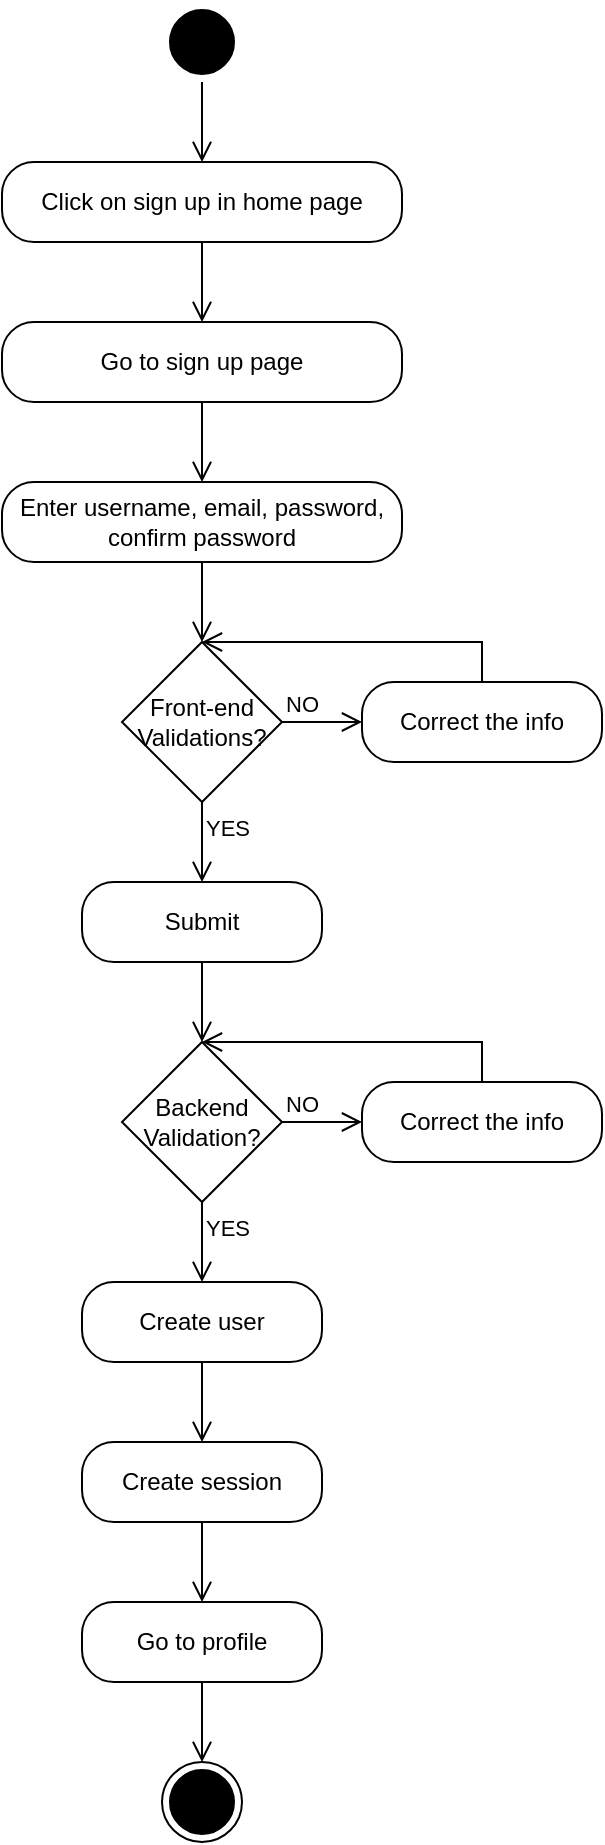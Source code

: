 <mxfile version="28.0.6" pages="4">
  <diagram name="Sign up" id="RFrmgWiTSjUwBPLO-u9n">
    <mxGraphModel dx="624" dy="1561" grid="1" gridSize="10" guides="1" tooltips="1" connect="1" arrows="1" fold="1" page="1" pageScale="1" pageWidth="1920" pageHeight="1080" math="0" shadow="0">
      <root>
        <mxCell id="fVX-Bg8ZMwTQJSMV5inz-0" />
        <mxCell id="fVX-Bg8ZMwTQJSMV5inz-1" parent="fVX-Bg8ZMwTQJSMV5inz-0" />
        <mxCell id="fVX-Bg8ZMwTQJSMV5inz-5" value="" style="ellipse;html=1;shape=startState;fillColor=#000000;" parent="fVX-Bg8ZMwTQJSMV5inz-1" vertex="1">
          <mxGeometry x="80" y="-120" width="40" height="40" as="geometry" />
        </mxCell>
        <mxCell id="fVX-Bg8ZMwTQJSMV5inz-6" value="" style="edgeStyle=orthogonalEdgeStyle;html=1;verticalAlign=bottom;endArrow=open;endSize=8;rounded=0;" parent="fVX-Bg8ZMwTQJSMV5inz-1" source="fVX-Bg8ZMwTQJSMV5inz-5" target="NzxJ6tE5MfRE-nBGe31b-0" edge="1">
          <mxGeometry relative="1" as="geometry">
            <mxPoint x="60" y="80" as="targetPoint" />
          </mxGeometry>
        </mxCell>
        <mxCell id="fVX-Bg8ZMwTQJSMV5inz-13" value="Enter username, email, password, confirm password" style="rounded=1;whiteSpace=wrap;html=1;arcSize=40;" parent="fVX-Bg8ZMwTQJSMV5inz-1" vertex="1">
          <mxGeometry y="120" width="200" height="40" as="geometry" />
        </mxCell>
        <mxCell id="fVX-Bg8ZMwTQJSMV5inz-14" value="" style="edgeStyle=orthogonalEdgeStyle;html=1;verticalAlign=bottom;endArrow=open;endSize=8;rounded=0;" parent="fVX-Bg8ZMwTQJSMV5inz-1" source="fVX-Bg8ZMwTQJSMV5inz-13" target="fVX-Bg8ZMwTQJSMV5inz-17" edge="1">
          <mxGeometry relative="1" as="geometry">
            <mxPoint x="60" y="200" as="targetPoint" />
            <mxPoint x="60" y="150" as="sourcePoint" />
          </mxGeometry>
        </mxCell>
        <mxCell id="fVX-Bg8ZMwTQJSMV5inz-17" value="&lt;div&gt;&lt;font&gt;Front-end&lt;/font&gt;&lt;/div&gt;&lt;font&gt;Validations?&lt;/font&gt;" style="rhombus;whiteSpace=wrap;html=1;overflow=visible;strokeOpacity=100;verticalAlign=middle;spacing=2;horizontal=1;direction=west;rounded=0;shadow=0;" parent="fVX-Bg8ZMwTQJSMV5inz-1" vertex="1">
          <mxGeometry x="60" y="200" width="80" height="80" as="geometry" />
        </mxCell>
        <mxCell id="fVX-Bg8ZMwTQJSMV5inz-18" value="NO" style="edgeStyle=orthogonalEdgeStyle;html=1;align=left;verticalAlign=bottom;endArrow=open;endSize=8;rounded=0;" parent="fVX-Bg8ZMwTQJSMV5inz-1" source="fVX-Bg8ZMwTQJSMV5inz-17" target="-4OU9_q8eSVTMvG0kfud-0" edge="1">
          <mxGeometry x="-1" relative="1" as="geometry">
            <mxPoint x="240.0" y="290" as="targetPoint" />
          </mxGeometry>
        </mxCell>
        <mxCell id="fVX-Bg8ZMwTQJSMV5inz-19" value="YES" style="edgeStyle=orthogonalEdgeStyle;html=1;align=left;verticalAlign=top;endArrow=open;endSize=8;rounded=0;" parent="fVX-Bg8ZMwTQJSMV5inz-1" source="fVX-Bg8ZMwTQJSMV5inz-17" target="fVX-Bg8ZMwTQJSMV5inz-23" edge="1">
          <mxGeometry x="-1" relative="1" as="geometry">
            <mxPoint x="60" y="430" as="targetPoint" />
          </mxGeometry>
        </mxCell>
        <mxCell id="fVX-Bg8ZMwTQJSMV5inz-23" value="Submit" style="rounded=1;whiteSpace=wrap;html=1;arcSize=40;" parent="fVX-Bg8ZMwTQJSMV5inz-1" vertex="1">
          <mxGeometry x="40" y="320" width="120" height="40" as="geometry" />
        </mxCell>
        <mxCell id="fVX-Bg8ZMwTQJSMV5inz-24" value="" style="edgeStyle=orthogonalEdgeStyle;html=1;verticalAlign=bottom;endArrow=open;endSize=8;rounded=0;" parent="fVX-Bg8ZMwTQJSMV5inz-1" source="fVX-Bg8ZMwTQJSMV5inz-23" target="-4OU9_q8eSVTMvG0kfud-2" edge="1">
          <mxGeometry relative="1" as="geometry">
            <mxPoint x="60" y="400.0" as="targetPoint" />
          </mxGeometry>
        </mxCell>
        <mxCell id="fVX-Bg8ZMwTQJSMV5inz-27" value="" style="ellipse;html=1;shape=endState;fillColor=#000000;strokeColor=#000000;direction=south;" parent="fVX-Bg8ZMwTQJSMV5inz-1" vertex="1">
          <mxGeometry x="80" y="760" width="40" height="40" as="geometry" />
        </mxCell>
        <mxCell id="-4OU9_q8eSVTMvG0kfud-0" value="Correct the info" style="rounded=1;whiteSpace=wrap;html=1;arcSize=40;" parent="fVX-Bg8ZMwTQJSMV5inz-1" vertex="1">
          <mxGeometry x="180" y="220" width="120" height="40" as="geometry" />
        </mxCell>
        <mxCell id="-4OU9_q8eSVTMvG0kfud-1" value="" style="edgeStyle=orthogonalEdgeStyle;html=1;align=left;verticalAlign=bottom;endArrow=open;endSize=8;rounded=0;" parent="fVX-Bg8ZMwTQJSMV5inz-1" source="-4OU9_q8eSVTMvG0kfud-0" target="fVX-Bg8ZMwTQJSMV5inz-17" edge="1">
          <mxGeometry x="-1" relative="1" as="geometry">
            <mxPoint x="240" y="140" as="targetPoint" />
            <mxPoint x="110" y="250" as="sourcePoint" />
            <Array as="points">
              <mxPoint x="240" y="200" />
            </Array>
            <mxPoint as="offset" />
          </mxGeometry>
        </mxCell>
        <mxCell id="-4OU9_q8eSVTMvG0kfud-2" value="Backend&lt;div&gt;Validation?&lt;/div&gt;" style="rhombus;whiteSpace=wrap;html=1;overflow=visible;strokeOpacity=100;" parent="fVX-Bg8ZMwTQJSMV5inz-1" vertex="1">
          <mxGeometry x="60" y="400" width="80" height="80" as="geometry" />
        </mxCell>
        <mxCell id="-4OU9_q8eSVTMvG0kfud-3" value="Correct the info" style="rounded=1;whiteSpace=wrap;html=1;arcSize=40;" parent="fVX-Bg8ZMwTQJSMV5inz-1" vertex="1">
          <mxGeometry x="180" y="420" width="120" height="40" as="geometry" />
        </mxCell>
        <mxCell id="-4OU9_q8eSVTMvG0kfud-4" value="NO" style="edgeStyle=orthogonalEdgeStyle;html=1;align=left;verticalAlign=bottom;endArrow=open;endSize=8;rounded=0;" parent="fVX-Bg8ZMwTQJSMV5inz-1" source="-4OU9_q8eSVTMvG0kfud-2" target="-4OU9_q8eSVTMvG0kfud-3" edge="1">
          <mxGeometry x="-1" relative="1" as="geometry">
            <mxPoint x="180" y="439.79" as="targetPoint" />
            <mxPoint x="100" y="439.79" as="sourcePoint" />
          </mxGeometry>
        </mxCell>
        <mxCell id="-4OU9_q8eSVTMvG0kfud-5" value="" style="edgeStyle=orthogonalEdgeStyle;html=1;align=left;verticalAlign=bottom;endArrow=open;endSize=8;rounded=0;" parent="fVX-Bg8ZMwTQJSMV5inz-1" source="-4OU9_q8eSVTMvG0kfud-3" target="-4OU9_q8eSVTMvG0kfud-2" edge="1">
          <mxGeometry x="-1" relative="1" as="geometry">
            <mxPoint x="60" y="400" as="targetPoint" />
            <mxPoint x="240" y="420" as="sourcePoint" />
            <Array as="points">
              <mxPoint x="240" y="400" />
            </Array>
            <mxPoint as="offset" />
          </mxGeometry>
        </mxCell>
        <mxCell id="-4OU9_q8eSVTMvG0kfud-7" value="YES" style="edgeStyle=orthogonalEdgeStyle;html=1;align=left;verticalAlign=top;endArrow=open;endSize=8;rounded=0;" parent="fVX-Bg8ZMwTQJSMV5inz-1" source="-4OU9_q8eSVTMvG0kfud-2" target="-4OU9_q8eSVTMvG0kfud-8" edge="1">
          <mxGeometry x="-1" relative="1" as="geometry">
            <mxPoint x="60" y="630" as="targetPoint" />
            <mxPoint x="60" y="480" as="sourcePoint" />
          </mxGeometry>
        </mxCell>
        <mxCell id="-4OU9_q8eSVTMvG0kfud-8" value="Create user" style="rounded=1;whiteSpace=wrap;html=1;arcSize=40;" parent="fVX-Bg8ZMwTQJSMV5inz-1" vertex="1">
          <mxGeometry x="40" y="520" width="120" height="40" as="geometry" />
        </mxCell>
        <mxCell id="bjKMr3WbQ6GH72ABmo05-0" value="" style="edgeStyle=orthogonalEdgeStyle;html=1;align=left;verticalAlign=top;endArrow=open;endSize=8;rounded=0;" parent="fVX-Bg8ZMwTQJSMV5inz-1" target="bjKMr3WbQ6GH72ABmo05-1" edge="1" source="-4OU9_q8eSVTMvG0kfud-8">
          <mxGeometry x="-1" relative="1" as="geometry">
            <mxPoint x="60" y="710" as="targetPoint" />
            <mxPoint x="60" y="560" as="sourcePoint" />
          </mxGeometry>
        </mxCell>
        <mxCell id="bjKMr3WbQ6GH72ABmo05-1" value="Create session" style="rounded=1;whiteSpace=wrap;html=1;arcSize=40;" parent="fVX-Bg8ZMwTQJSMV5inz-1" vertex="1">
          <mxGeometry x="40" y="600" width="120" height="40" as="geometry" />
        </mxCell>
        <mxCell id="mh59ET2bQ41cIcB0Z3Zv-0" value="" style="edgeStyle=orthogonalEdgeStyle;html=1;align=left;verticalAlign=top;endArrow=open;endSize=8;rounded=0;" parent="fVX-Bg8ZMwTQJSMV5inz-1" source="mh59ET2bQ41cIcB0Z3Zv-1" target="fVX-Bg8ZMwTQJSMV5inz-27" edge="1">
          <mxGeometry x="-1" relative="1" as="geometry">
            <mxPoint x="59.79" y="760" as="targetPoint" />
            <mxPoint x="59.79" y="720" as="sourcePoint" />
          </mxGeometry>
        </mxCell>
        <mxCell id="mh59ET2bQ41cIcB0Z3Zv-1" value="Go to profile" style="rounded=1;whiteSpace=wrap;html=1;arcSize=40;" parent="fVX-Bg8ZMwTQJSMV5inz-1" vertex="1">
          <mxGeometry x="40" y="680" width="120" height="40" as="geometry" />
        </mxCell>
        <mxCell id="zxBNH34tG47g8Mz-we6P-0" value="" style="edgeStyle=orthogonalEdgeStyle;html=1;align=left;verticalAlign=top;endArrow=open;endSize=8;rounded=0;" parent="fVX-Bg8ZMwTQJSMV5inz-1" source="bjKMr3WbQ6GH72ABmo05-1" target="mh59ET2bQ41cIcB0Z3Zv-1" edge="1">
          <mxGeometry x="-1" relative="1" as="geometry">
            <mxPoint x="60" y="680" as="targetPoint" />
            <mxPoint x="60" y="640" as="sourcePoint" />
          </mxGeometry>
        </mxCell>
        <mxCell id="NzxJ6tE5MfRE-nBGe31b-0" value="Click on sign up in home page" style="rounded=1;whiteSpace=wrap;html=1;arcSize=40;" vertex="1" parent="fVX-Bg8ZMwTQJSMV5inz-1">
          <mxGeometry y="-40" width="200" height="40" as="geometry" />
        </mxCell>
        <mxCell id="NzxJ6tE5MfRE-nBGe31b-1" value="Go to sign up page" style="rounded=1;whiteSpace=wrap;html=1;arcSize=40;" vertex="1" parent="fVX-Bg8ZMwTQJSMV5inz-1">
          <mxGeometry y="40" width="200" height="40" as="geometry" />
        </mxCell>
        <mxCell id="NzxJ6tE5MfRE-nBGe31b-3" value="" style="edgeStyle=orthogonalEdgeStyle;html=1;verticalAlign=bottom;endArrow=open;endSize=8;rounded=0;" edge="1" parent="fVX-Bg8ZMwTQJSMV5inz-1" source="NzxJ6tE5MfRE-nBGe31b-0" target="NzxJ6tE5MfRE-nBGe31b-1">
          <mxGeometry relative="1" as="geometry">
            <mxPoint x="170" y="10" as="targetPoint" />
            <mxPoint x="170" y="-30" as="sourcePoint" />
          </mxGeometry>
        </mxCell>
        <mxCell id="NzxJ6tE5MfRE-nBGe31b-4" value="" style="edgeStyle=orthogonalEdgeStyle;html=1;verticalAlign=bottom;endArrow=open;endSize=8;rounded=0;" edge="1" parent="fVX-Bg8ZMwTQJSMV5inz-1" source="NzxJ6tE5MfRE-nBGe31b-1" target="fVX-Bg8ZMwTQJSMV5inz-13">
          <mxGeometry relative="1" as="geometry">
            <mxPoint x="90" y="90" as="targetPoint" />
            <mxPoint x="90" y="50" as="sourcePoint" />
          </mxGeometry>
        </mxCell>
      </root>
    </mxGraphModel>
  </diagram>
  <diagram id="LgWDuLmup2ASn04UozP7" name="Sign in">
    <mxGraphModel dx="1165" dy="899" grid="1" gridSize="10" guides="1" tooltips="1" connect="1" arrows="1" fold="1" page="1" pageScale="1" pageWidth="1920" pageHeight="1080" math="0" shadow="0">
      <root>
        <mxCell id="0" />
        <mxCell id="1" parent="0" />
        <mxCell id="7YW3wd1Ww_21CBsp22Df-10" value="" style="ellipse;html=1;shape=startState;fillColor=#000000;" parent="1" vertex="1">
          <mxGeometry x="40" y="40" width="40" height="40" as="geometry" />
        </mxCell>
        <mxCell id="7YW3wd1Ww_21CBsp22Df-20" value="" style="edgeStyle=orthogonalEdgeStyle;html=1;verticalAlign=bottom;endArrow=open;endSize=8;rounded=0;" parent="1" source="7YW3wd1Ww_21CBsp22Df-10" target="7YW3wd1Ww_21CBsp22Df-22" edge="1">
          <mxGeometry relative="1" as="geometry">
            <mxPoint x="60" y="120" as="targetPoint" />
            <mxPoint x="60" y="80" as="sourcePoint" />
          </mxGeometry>
        </mxCell>
        <mxCell id="7YW3wd1Ww_21CBsp22Df-22" value="Enter username, password" style="rounded=1;whiteSpace=wrap;html=1;arcSize=40;" parent="1" vertex="1">
          <mxGeometry y="120" width="120" height="40" as="geometry" />
        </mxCell>
        <mxCell id="7YW3wd1Ww_21CBsp22Df-25" value="" style="edgeStyle=orthogonalEdgeStyle;html=1;verticalAlign=bottom;endArrow=open;endSize=8;rounded=0;" parent="1" source="7YW3wd1Ww_21CBsp22Df-22" target="7YW3wd1Ww_21CBsp22Df-27" edge="1">
          <mxGeometry relative="1" as="geometry">
            <mxPoint x="60" y="200" as="targetPoint" />
            <mxPoint x="60" y="160" as="sourcePoint" />
          </mxGeometry>
        </mxCell>
        <mxCell id="7YW3wd1Ww_21CBsp22Df-27" value="Submit" style="rounded=1;whiteSpace=wrap;html=1;arcSize=40;" parent="1" vertex="1">
          <mxGeometry y="200" width="120" height="40" as="geometry" />
        </mxCell>
        <mxCell id="7YW3wd1Ww_21CBsp22Df-28" value="" style="edgeStyle=orthogonalEdgeStyle;html=1;verticalAlign=bottom;endArrow=open;endSize=8;rounded=0;" parent="1" source="7YW3wd1Ww_21CBsp22Df-27" target="7YW3wd1Ww_21CBsp22Df-31" edge="1">
          <mxGeometry relative="1" as="geometry">
            <mxPoint x="60" y="280" as="targetPoint" />
          </mxGeometry>
        </mxCell>
        <mxCell id="7YW3wd1Ww_21CBsp22Df-31" value="Correct?" style="rhombus;whiteSpace=wrap;html=1;overflow=visible;strokeOpacity=100;" parent="1" vertex="1">
          <mxGeometry x="20" y="280" width="80" height="80" as="geometry" />
        </mxCell>
        <mxCell id="7YW3wd1Ww_21CBsp22Df-32" value="NO" style="edgeStyle=orthogonalEdgeStyle;html=1;align=left;verticalAlign=bottom;endArrow=open;endSize=8;rounded=0;" parent="1" source="7YW3wd1Ww_21CBsp22Df-31" target="7YW3wd1Ww_21CBsp22Df-34" edge="1">
          <mxGeometry x="-1" relative="1" as="geometry">
            <mxPoint x="180" y="320" as="targetPoint" />
          </mxGeometry>
        </mxCell>
        <mxCell id="7YW3wd1Ww_21CBsp22Df-33" value="YES" style="edgeStyle=orthogonalEdgeStyle;html=1;align=left;verticalAlign=top;endArrow=open;endSize=8;rounded=0;" parent="1" source="7YW3wd1Ww_21CBsp22Df-31" target="7YW3wd1Ww_21CBsp22Df-40" edge="1">
          <mxGeometry x="-1" relative="1" as="geometry">
            <mxPoint x="60" y="440" as="targetPoint" />
          </mxGeometry>
        </mxCell>
        <mxCell id="7YW3wd1Ww_21CBsp22Df-34" value="Inform user" style="rounded=1;whiteSpace=wrap;html=1;arcSize=40;" parent="1" vertex="1">
          <mxGeometry x="180" y="300" width="120" height="40" as="geometry" />
        </mxCell>
        <mxCell id="7YW3wd1Ww_21CBsp22Df-37" value="Try again" style="rounded=1;whiteSpace=wrap;html=1;arcSize=40;" parent="1" vertex="1">
          <mxGeometry x="380" y="300" width="120" height="40" as="geometry" />
        </mxCell>
        <mxCell id="7YW3wd1Ww_21CBsp22Df-38" value="" style="edgeStyle=orthogonalEdgeStyle;html=1;verticalAlign=bottom;endArrow=open;endSize=8;rounded=0;" parent="1" source="7YW3wd1Ww_21CBsp22Df-34" target="7YW3wd1Ww_21CBsp22Df-37" edge="1">
          <mxGeometry relative="1" as="geometry">
            <mxPoint x="440" y="380" as="targetPoint" />
          </mxGeometry>
        </mxCell>
        <mxCell id="7YW3wd1Ww_21CBsp22Df-40" value="Create session" style="rounded=1;whiteSpace=wrap;html=1;arcSize=40;" parent="1" vertex="1">
          <mxGeometry y="400" width="120" height="40" as="geometry" />
        </mxCell>
        <mxCell id="7YW3wd1Ww_21CBsp22Df-41" value="" style="edgeStyle=orthogonalEdgeStyle;html=1;verticalAlign=bottom;endArrow=open;endSize=8;rounded=0;" parent="1" source="7YW3wd1Ww_21CBsp22Df-40" target="7YW3wd1Ww_21CBsp22Df-42" edge="1">
          <mxGeometry relative="1" as="geometry">
            <mxPoint x="60" y="520" as="targetPoint" />
          </mxGeometry>
        </mxCell>
        <mxCell id="7YW3wd1Ww_21CBsp22Df-42" value="Go to profile" style="rounded=1;whiteSpace=wrap;html=1;arcSize=40;" parent="1" vertex="1">
          <mxGeometry y="480" width="120" height="40" as="geometry" />
        </mxCell>
        <mxCell id="7YW3wd1Ww_21CBsp22Df-43" value="" style="edgeStyle=orthogonalEdgeStyle;html=1;verticalAlign=bottom;endArrow=open;endSize=8;rounded=0;" parent="1" source="7YW3wd1Ww_21CBsp22Df-42" target="7YW3wd1Ww_21CBsp22Df-44" edge="1">
          <mxGeometry relative="1" as="geometry">
            <mxPoint x="60" y="600" as="targetPoint" />
          </mxGeometry>
        </mxCell>
        <mxCell id="7YW3wd1Ww_21CBsp22Df-44" value="" style="ellipse;html=1;shape=endState;fillColor=#000000;strokeColor=#000000;direction=south;" parent="1" vertex="1">
          <mxGeometry x="40" y="560" width="40" height="40" as="geometry" />
        </mxCell>
        <mxCell id="7YW3wd1Ww_21CBsp22Df-46" value="" style="edgeStyle=orthogonalEdgeStyle;html=1;verticalAlign=bottom;endArrow=open;endSize=8;rounded=0;" parent="1" source="7YW3wd1Ww_21CBsp22Df-37" target="7YW3wd1Ww_21CBsp22Df-31" edge="1">
          <mxGeometry relative="1" as="geometry">
            <mxPoint x="390" y="450" as="targetPoint" />
            <mxPoint x="390" y="370" as="sourcePoint" />
            <Array as="points">
              <mxPoint x="440" y="280" />
            </Array>
          </mxGeometry>
        </mxCell>
      </root>
    </mxGraphModel>
  </diagram>
  <diagram name="Sign out" id="O9rBZWbsZJbkqqokWUx6">
    <mxGraphModel dx="874" dy="674" grid="1" gridSize="10" guides="1" tooltips="1" connect="1" arrows="1" fold="1" page="1" pageScale="1" pageWidth="1920" pageHeight="1080" math="0" shadow="0">
      <root>
        <mxCell id="Br128foTtzdegrznNsRj-0" />
        <mxCell id="Br128foTtzdegrznNsRj-1" parent="Br128foTtzdegrznNsRj-0" />
        <mxCell id="Br128foTtzdegrznNsRj-2" value="" style="ellipse;html=1;shape=startState;fillColor=#000000;" parent="Br128foTtzdegrznNsRj-1" vertex="1">
          <mxGeometry x="40" y="40" width="40" height="40" as="geometry" />
        </mxCell>
        <mxCell id="Br128foTtzdegrznNsRj-5" value="" style="edgeStyle=orthogonalEdgeStyle;html=1;verticalAlign=bottom;endArrow=open;endSize=8;rounded=0;" parent="Br128foTtzdegrznNsRj-1" source="Br128foTtzdegrznNsRj-2" target="Br128foTtzdegrznNsRj-6" edge="1">
          <mxGeometry relative="1" as="geometry">
            <mxPoint x="60" y="150" as="targetPoint" />
            <mxPoint x="60" y="80" as="sourcePoint" />
          </mxGeometry>
        </mxCell>
        <mxCell id="Br128foTtzdegrznNsRj-6" value="Invalidate session" style="rounded=1;whiteSpace=wrap;html=1;arcSize=40;" parent="Br128foTtzdegrznNsRj-1" vertex="1">
          <mxGeometry y="120" width="120" height="40" as="geometry" />
        </mxCell>
        <mxCell id="Br128foTtzdegrznNsRj-13" value="" style="ellipse;html=1;shape=endState;fillColor=#000000;strokeColor=#000000;direction=south;" parent="Br128foTtzdegrznNsRj-1" vertex="1">
          <mxGeometry x="40" y="280" width="40" height="40" as="geometry" />
        </mxCell>
        <mxCell id="Br128foTtzdegrznNsRj-24" value="" style="edgeStyle=orthogonalEdgeStyle;html=1;align=left;verticalAlign=top;endArrow=open;endSize=8;rounded=0;" parent="Br128foTtzdegrznNsRj-1" source="Br128foTtzdegrznNsRj-11" target="Br128foTtzdegrznNsRj-13" edge="1">
          <mxGeometry x="-1" relative="1" as="geometry">
            <mxPoint x="59.79" y="280" as="targetPoint" />
            <mxPoint x="60" y="240" as="sourcePoint" />
          </mxGeometry>
        </mxCell>
        <mxCell id="wVRstpB5VWdQv7ypeUN7-0" value="" style="edgeStyle=orthogonalEdgeStyle;html=1;verticalAlign=bottom;endArrow=open;endSize=8;rounded=0;" parent="Br128foTtzdegrznNsRj-1" source="Br128foTtzdegrznNsRj-6" target="Br128foTtzdegrznNsRj-11" edge="1">
          <mxGeometry relative="1" as="geometry">
            <mxPoint x="60" y="240" as="targetPoint" />
            <mxPoint x="60" y="160" as="sourcePoint" />
          </mxGeometry>
        </mxCell>
        <mxCell id="Br128foTtzdegrznNsRj-11" value="Go to homepage" style="rounded=1;whiteSpace=wrap;html=1;arcSize=40;" parent="Br128foTtzdegrznNsRj-1" vertex="1">
          <mxGeometry y="200" width="120" height="40" as="geometry" />
        </mxCell>
      </root>
    </mxGraphModel>
  </diagram>
  <diagram name="Contests list" id="BswiWmbCYYV-y0r0hLje">
    <mxGraphModel dx="3169" dy="963" grid="1" gridSize="10" guides="1" tooltips="1" connect="1" arrows="1" fold="1" page="1" pageScale="1" pageWidth="1920" pageHeight="1080" math="0" shadow="0">
      <root>
        <mxCell id="CFCdcfyU0NUGHaiTgqcB-0" />
        <mxCell id="CFCdcfyU0NUGHaiTgqcB-1" parent="CFCdcfyU0NUGHaiTgqcB-0" />
        <mxCell id="CFCdcfyU0NUGHaiTgqcB-2" value="" style="ellipse;html=1;shape=startState;fillColor=#000000;" parent="CFCdcfyU0NUGHaiTgqcB-1" vertex="1">
          <mxGeometry x="40" y="40" width="40" height="40" as="geometry" />
        </mxCell>
        <mxCell id="CFCdcfyU0NUGHaiTgqcB-3" value="" style="edgeStyle=orthogonalEdgeStyle;html=1;verticalAlign=bottom;endArrow=open;endSize=8;rounded=0;" parent="CFCdcfyU0NUGHaiTgqcB-1" source="CFCdcfyU0NUGHaiTgqcB-2" target="CFCdcfyU0NUGHaiTgqcB-4" edge="1">
          <mxGeometry relative="1" as="geometry">
            <mxPoint x="60" y="150" as="targetPoint" />
          </mxGeometry>
        </mxCell>
        <mxCell id="CFCdcfyU0NUGHaiTgqcB-4" value="Go to contests" style="rounded=1;whiteSpace=wrap;html=1;arcSize=40;" parent="CFCdcfyU0NUGHaiTgqcB-1" vertex="1">
          <mxGeometry y="120" width="120" height="40" as="geometry" />
        </mxCell>
        <mxCell id="CFCdcfyU0NUGHaiTgqcB-5" value="" style="edgeStyle=orthogonalEdgeStyle;html=1;verticalAlign=bottom;endArrow=open;endSize=8;rounded=0;" parent="CFCdcfyU0NUGHaiTgqcB-1" source="CFCdcfyU0NUGHaiTgqcB-4" target="CFCdcfyU0NUGHaiTgqcB-6" edge="1">
          <mxGeometry relative="1" as="geometry">
            <mxPoint x="60" y="230" as="targetPoint" />
          </mxGeometry>
        </mxCell>
        <mxCell id="CFCdcfyU0NUGHaiTgqcB-6" value="Choose a contest" style="rounded=1;whiteSpace=wrap;html=1;arcSize=40;" parent="CFCdcfyU0NUGHaiTgqcB-1" vertex="1">
          <mxGeometry y="200" width="120" height="40" as="geometry" />
        </mxCell>
        <mxCell id="CFCdcfyU0NUGHaiTgqcB-7" value="" style="edgeStyle=orthogonalEdgeStyle;html=1;verticalAlign=bottom;endArrow=open;endSize=8;rounded=0;" parent="CFCdcfyU0NUGHaiTgqcB-1" source="CFCdcfyU0NUGHaiTgqcB-6" target="34diCSZSjMbinQNRUGy1-1" edge="1">
          <mxGeometry relative="1" as="geometry">
            <mxPoint x="60" y="280" as="targetPoint" />
            <mxPoint x="60" y="270" as="sourcePoint" />
          </mxGeometry>
        </mxCell>
        <mxCell id="CFCdcfyU0NUGHaiTgqcB-13" value="" style="ellipse;html=1;shape=endState;fillColor=#000000;strokeColor=#000000;direction=south;" parent="CFCdcfyU0NUGHaiTgqcB-1" vertex="1">
          <mxGeometry x="40" y="880" width="40" height="40" as="geometry" />
        </mxCell>
        <mxCell id="34diCSZSjMbinQNRUGy1-1" value="Choose a problem" style="rounded=1;whiteSpace=wrap;html=1;arcSize=40;" parent="CFCdcfyU0NUGHaiTgqcB-1" vertex="1">
          <mxGeometry y="280" width="120" height="40" as="geometry" />
        </mxCell>
        <mxCell id="34diCSZSjMbinQNRUGy1-2" value="" style="edgeStyle=orthogonalEdgeStyle;html=1;verticalAlign=bottom;endArrow=open;endSize=8;rounded=0;" parent="CFCdcfyU0NUGHaiTgqcB-1" source="34diCSZSjMbinQNRUGy1-1" target="34diCSZSjMbinQNRUGy1-3" edge="1">
          <mxGeometry relative="1" as="geometry">
            <mxPoint x="60" y="360" as="targetPoint" />
            <mxPoint x="60" y="350" as="sourcePoint" />
          </mxGeometry>
        </mxCell>
        <mxCell id="34diCSZSjMbinQNRUGy1-3" value="Read the problem" style="rounded=1;whiteSpace=wrap;html=1;arcSize=40;" parent="CFCdcfyU0NUGHaiTgqcB-1" vertex="1">
          <mxGeometry y="360" width="120" height="40" as="geometry" />
        </mxCell>
        <mxCell id="34diCSZSjMbinQNRUGy1-4" value="" style="edgeStyle=orthogonalEdgeStyle;html=1;verticalAlign=bottom;endArrow=open;endSize=8;rounded=0;" parent="CFCdcfyU0NUGHaiTgqcB-1" source="34diCSZSjMbinQNRUGy1-3" edge="1">
          <mxGeometry relative="1" as="geometry">
            <mxPoint x="60" y="440" as="targetPoint" />
            <mxPoint x="60" y="430" as="sourcePoint" />
          </mxGeometry>
        </mxCell>
        <mxCell id="34diCSZSjMbinQNRUGy1-5" value="Write&lt;div&gt;submission code&lt;/div&gt;" style="rounded=1;whiteSpace=wrap;html=1;arcSize=40;" parent="CFCdcfyU0NUGHaiTgqcB-1" vertex="1">
          <mxGeometry y="440" width="120" height="40" as="geometry" />
        </mxCell>
        <mxCell id="34diCSZSjMbinQNRUGy1-6" value="" style="edgeStyle=orthogonalEdgeStyle;html=1;verticalAlign=bottom;endArrow=open;endSize=8;rounded=0;" parent="CFCdcfyU0NUGHaiTgqcB-1" source="34diCSZSjMbinQNRUGy1-5" target="34diCSZSjMbinQNRUGy1-7" edge="1">
          <mxGeometry relative="1" as="geometry">
            <mxPoint x="60" y="520" as="targetPoint" />
            <mxPoint x="60" y="510" as="sourcePoint" />
          </mxGeometry>
        </mxCell>
        <mxCell id="34diCSZSjMbinQNRUGy1-7" value="Submit" style="rounded=1;whiteSpace=wrap;html=1;arcSize=40;" parent="CFCdcfyU0NUGHaiTgqcB-1" vertex="1">
          <mxGeometry y="520" width="120" height="40" as="geometry" />
        </mxCell>
        <mxCell id="34diCSZSjMbinQNRUGy1-8" value="" style="edgeStyle=orthogonalEdgeStyle;html=1;verticalAlign=bottom;endArrow=open;endSize=8;rounded=0;" parent="CFCdcfyU0NUGHaiTgqcB-1" source="34diCSZSjMbinQNRUGy1-7" target="34diCSZSjMbinQNRUGy1-9" edge="1">
          <mxGeometry relative="1" as="geometry">
            <mxPoint x="60" y="600" as="targetPoint" />
            <mxPoint x="60" y="590" as="sourcePoint" />
          </mxGeometry>
        </mxCell>
        <mxCell id="34diCSZSjMbinQNRUGy1-9" value="Judge the problem using tests" style="rounded=1;whiteSpace=wrap;html=1;arcSize=40;" parent="CFCdcfyU0NUGHaiTgqcB-1" vertex="1">
          <mxGeometry y="600" width="120" height="40" as="geometry" />
        </mxCell>
        <mxCell id="34diCSZSjMbinQNRUGy1-10" value="" style="edgeStyle=orthogonalEdgeStyle;html=1;verticalAlign=bottom;endArrow=open;endSize=8;rounded=0;" parent="CFCdcfyU0NUGHaiTgqcB-1" source="34diCSZSjMbinQNRUGy1-9" target="nk097J_EBdarXTihVOMa-0" edge="1">
          <mxGeometry relative="1" as="geometry">
            <mxPoint x="60" y="680" as="targetPoint" />
            <mxPoint x="60" y="670" as="sourcePoint" />
          </mxGeometry>
        </mxCell>
        <mxCell id="nk097J_EBdarXTihVOMa-0" value="Status?" style="rhombus;whiteSpace=wrap;html=1;overflow=visible;strokeOpacity=100;" parent="CFCdcfyU0NUGHaiTgqcB-1" vertex="1">
          <mxGeometry x="20" y="680" width="80" height="80" as="geometry" />
        </mxCell>
        <mxCell id="nk097J_EBdarXTihVOMa-1" value="" style="rounded=1;whiteSpace=wrap;html=1;arcSize=40;" parent="CFCdcfyU0NUGHaiTgqcB-1" vertex="1">
          <mxGeometry x="-160" y="800" width="120" height="40" as="geometry" />
        </mxCell>
        <mxCell id="nk097J_EBdarXTihVOMa-3" value="" style="rounded=1;whiteSpace=wrap;html=1;arcSize=40;" parent="CFCdcfyU0NUGHaiTgqcB-1" vertex="1">
          <mxGeometry x="160" y="800" width="120" height="40" as="geometry" />
        </mxCell>
        <mxCell id="nk097J_EBdarXTihVOMa-4" value="Accepted" style="edgeStyle=orthogonalEdgeStyle;html=1;verticalAlign=bottom;endArrow=open;endSize=8;rounded=0;" parent="CFCdcfyU0NUGHaiTgqcB-1" source="nk097J_EBdarXTihVOMa-0" target="nk097J_EBdarXTihVOMa-1" edge="1">
          <mxGeometry relative="1" as="geometry">
            <mxPoint x="-40" y="770" as="targetPoint" />
            <mxPoint x="-40" y="730" as="sourcePoint" />
          </mxGeometry>
        </mxCell>
        <mxCell id="nk097J_EBdarXTihVOMa-6" value="Wrong answer, exceptions" style="edgeStyle=orthogonalEdgeStyle;html=1;verticalAlign=bottom;endArrow=open;endSize=8;rounded=0;" parent="CFCdcfyU0NUGHaiTgqcB-1" source="nk097J_EBdarXTihVOMa-0" target="nk097J_EBdarXTihVOMa-3" edge="1">
          <mxGeometry relative="1" as="geometry">
            <mxPoint x="90" y="710" as="targetPoint" />
            <mxPoint x="90" y="670" as="sourcePoint" />
          </mxGeometry>
        </mxCell>
        <mxCell id="nk097J_EBdarXTihVOMa-7" value="" style="edgeStyle=orthogonalEdgeStyle;html=1;verticalAlign=bottom;endArrow=open;endSize=8;rounded=0;" parent="CFCdcfyU0NUGHaiTgqcB-1" source="nk097J_EBdarXTihVOMa-1" target="CFCdcfyU0NUGHaiTgqcB-13" edge="1">
          <mxGeometry relative="1" as="geometry">
            <mxPoint x="-80" y="910" as="targetPoint" />
            <mxPoint x="-80" y="870" as="sourcePoint" />
            <Array as="points">
              <mxPoint x="-100" y="900" />
            </Array>
          </mxGeometry>
        </mxCell>
        <mxCell id="nk097J_EBdarXTihVOMa-8" value="" style="edgeStyle=orthogonalEdgeStyle;html=1;verticalAlign=bottom;endArrow=open;endSize=8;rounded=0;" parent="CFCdcfyU0NUGHaiTgqcB-1" source="nk097J_EBdarXTihVOMa-3" target="CFCdcfyU0NUGHaiTgqcB-13" edge="1">
          <mxGeometry relative="1" as="geometry">
            <mxPoint x="70" y="890" as="targetPoint" />
            <mxPoint x="-30" y="830" as="sourcePoint" />
            <Array as="points">
              <mxPoint x="220" y="900" />
            </Array>
          </mxGeometry>
        </mxCell>
      </root>
    </mxGraphModel>
  </diagram>
</mxfile>
